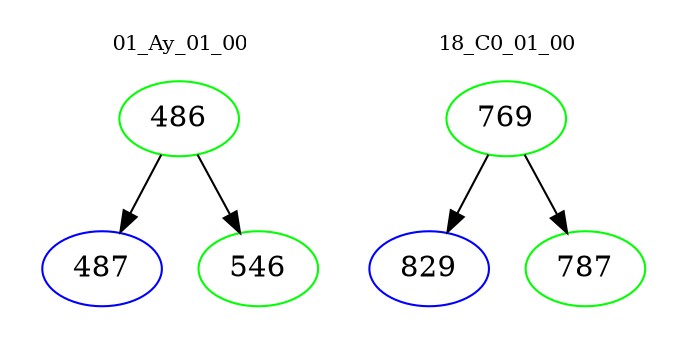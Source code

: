 digraph{
subgraph cluster_0 {
color = white
label = "01_Ay_01_00";
fontsize=10;
T0_486 [label="486", color="green"]
T0_486 -> T0_487 [color="black"]
T0_487 [label="487", color="blue"]
T0_486 -> T0_546 [color="black"]
T0_546 [label="546", color="green"]
}
subgraph cluster_1 {
color = white
label = "18_C0_01_00";
fontsize=10;
T1_769 [label="769", color="green"]
T1_769 -> T1_829 [color="black"]
T1_829 [label="829", color="blue"]
T1_769 -> T1_787 [color="black"]
T1_787 [label="787", color="green"]
}
}
